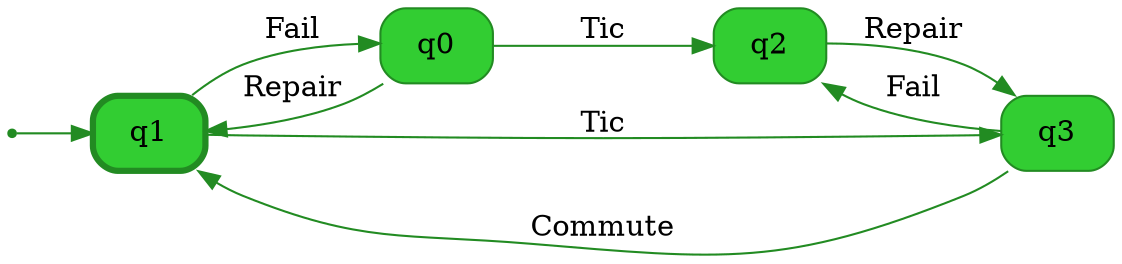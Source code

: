 digraph g {

	rankdir="LR"

	__invisible__[shape="point", color="forestgreen"]
	q1[label="q1", shape="box", style="rounded, filled", color="forestgreen", fillcolor="limegreen", penwidth=3] // Initial
	q0[label="q0", shape="box", style="rounded, filled", color="forestgreen", fillcolor="limegreen"]
	q2[label="q2", shape="box", style="rounded, filled", color="forestgreen", fillcolor="limegreen"]
	q3[label="q3", shape="box", style="rounded, filled", color="forestgreen", fillcolor="limegreen"]

	__invisible__ -> q1[color="forestgreen"]
	q1 -> q0[label="Fail", color="forestgreen"]
	q0 -> q1[label="Repair", color="forestgreen"]
	q0 -> q2[label="Tic", color="forestgreen"]
	q2 -> q3[label="Repair", color="forestgreen"]
	q3 -> q1[label="Commute", color="forestgreen"]
	q3 -> q2[label="Fail", color="forestgreen"]
	q1 -> q3[label="Tic", color="forestgreen"]

}

